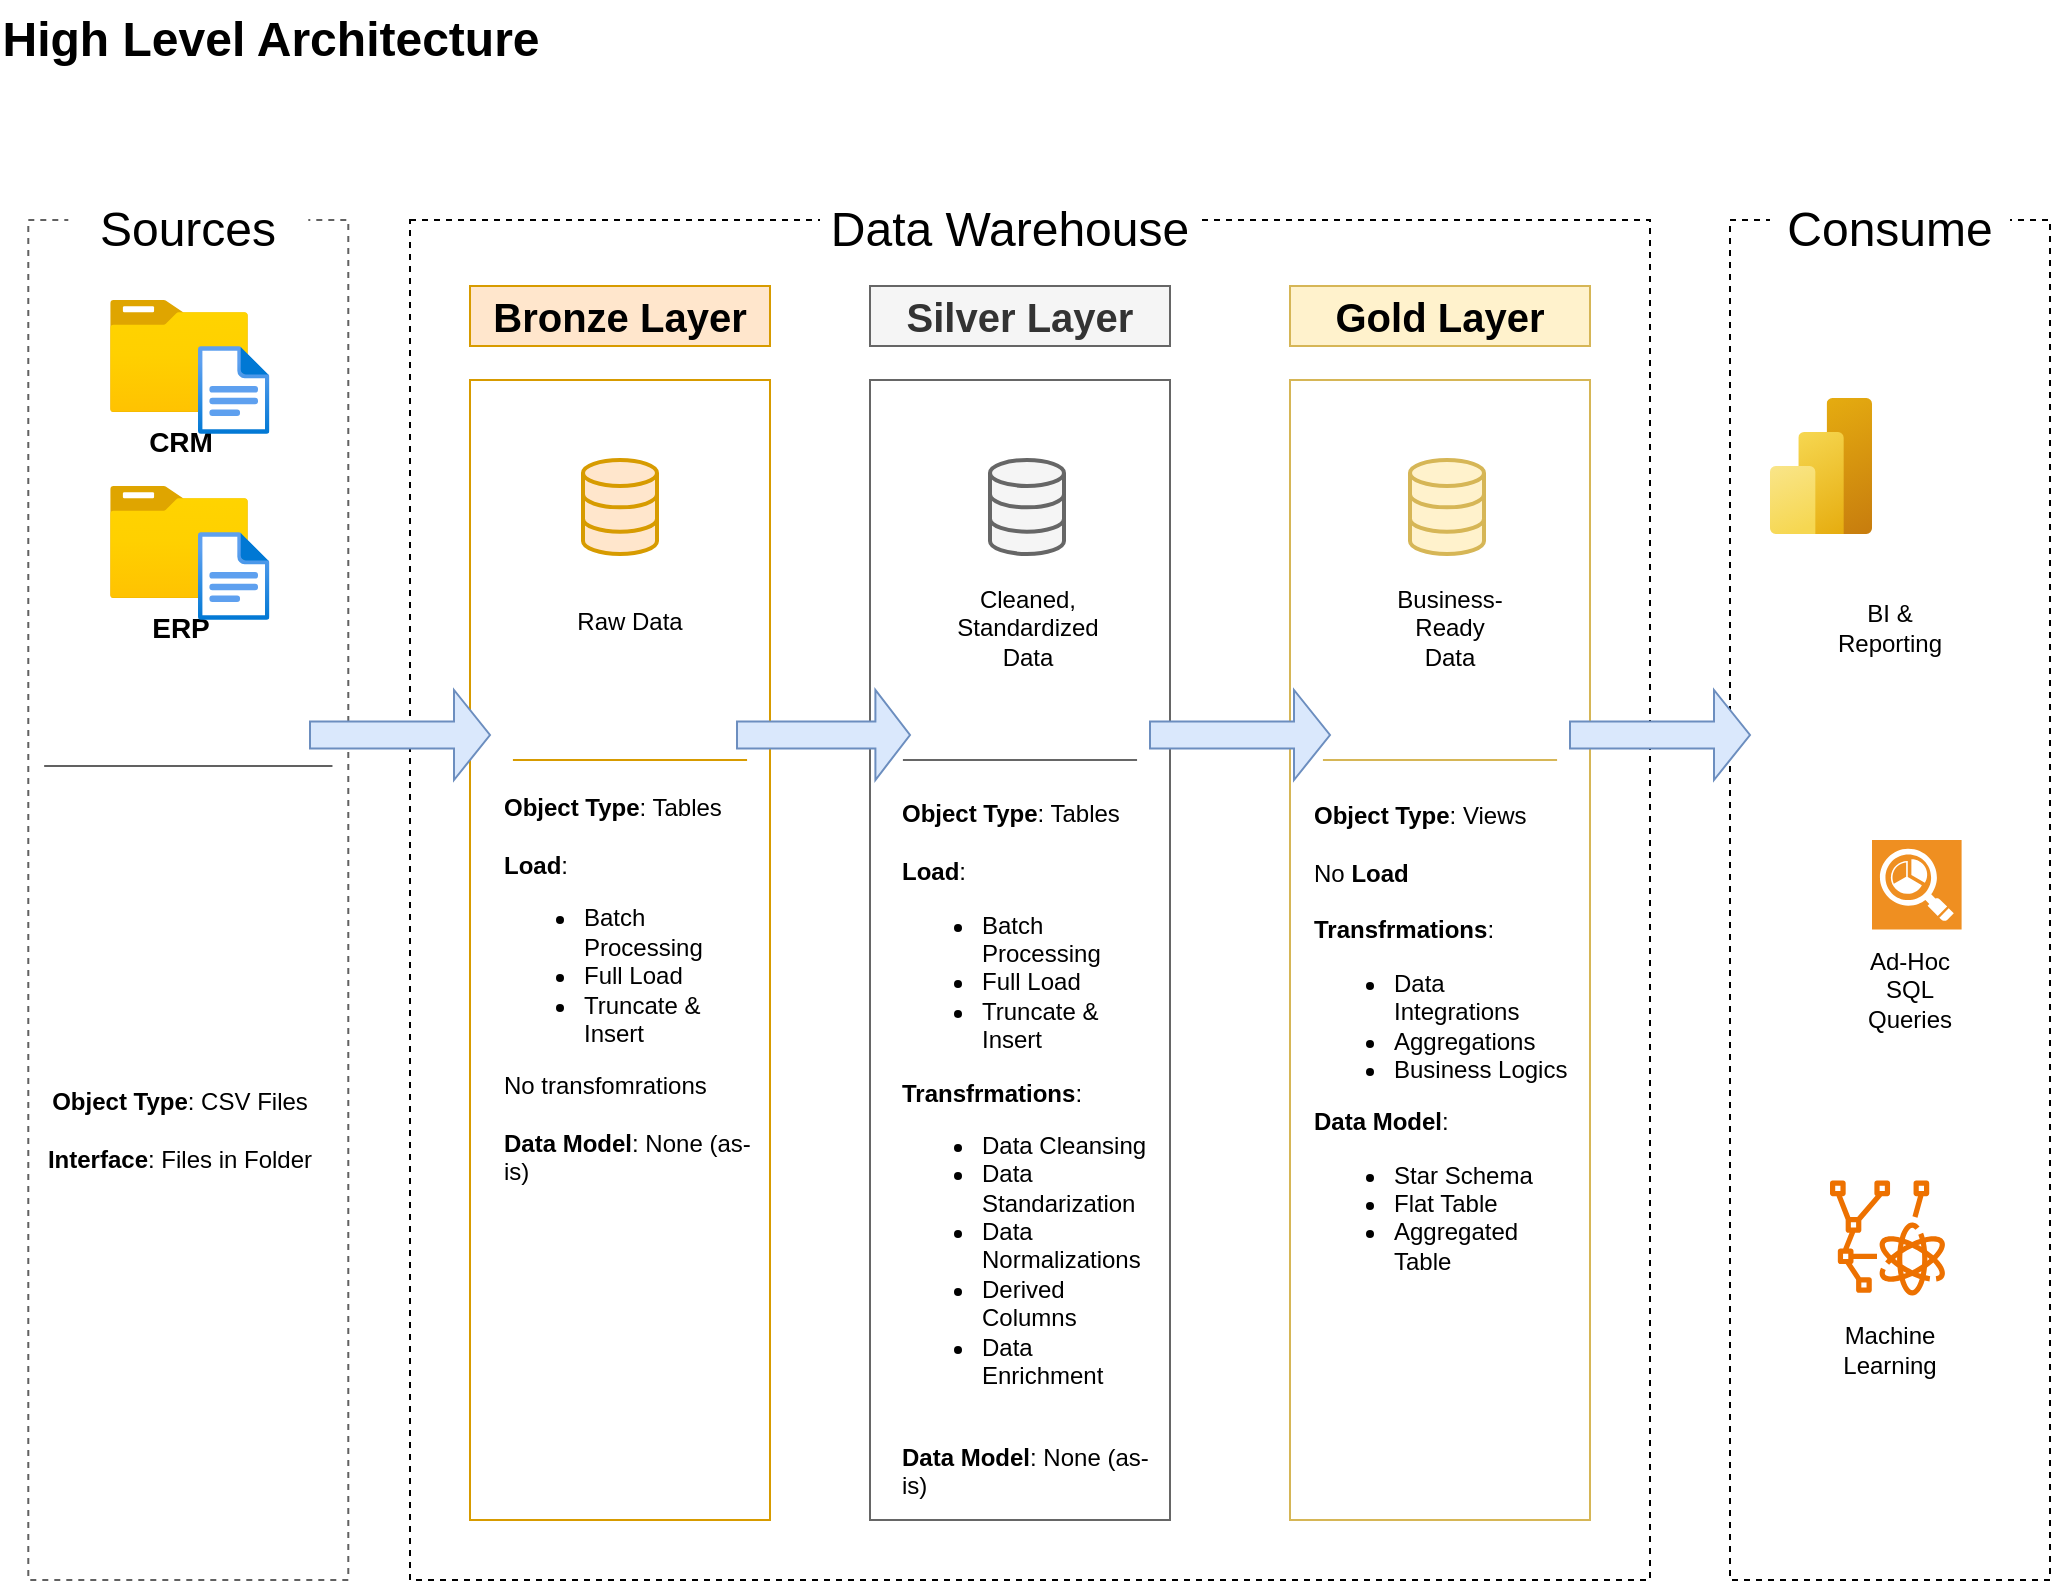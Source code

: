 <mxfile version="26.2.2">
  <diagram name="Page-1" id="QCES-tkSD1Wiy6Soiq-c">
    <mxGraphModel dx="1285" dy="1168" grid="1" gridSize="10" guides="1" tooltips="1" connect="1" arrows="1" fold="1" page="1" pageScale="1" pageWidth="1100" pageHeight="850" background="#FFFFFF" math="0" shadow="0">
      <root>
        <mxCell id="0" />
        <mxCell id="1" parent="0" />
        <mxCell id="1-Ekv07ppmkSYtk2bnCQ-3" value="" style="rounded=0;whiteSpace=wrap;html=1;fillColor=none;dashed=1;strokeColor=light-dark(#616161, #ededed);" vertex="1" parent="1">
          <mxGeometry x="59.15" y="130" width="160" height="680" as="geometry" />
        </mxCell>
        <mxCell id="1-Ekv07ppmkSYtk2bnCQ-4" value="Sources" style="rounded=0;whiteSpace=wrap;html=1;strokeColor=none;fillColor=default;fontSize=24;" vertex="1" parent="1">
          <mxGeometry x="79.15" y="120" width="120" height="30" as="geometry" />
        </mxCell>
        <mxCell id="1-Ekv07ppmkSYtk2bnCQ-5" value="" style="rounded=0;whiteSpace=wrap;html=1;fillColor=none;dashed=1;strokeColor=light-dark(#000000,#717171);" vertex="1" parent="1">
          <mxGeometry x="250" y="130" width="620" height="680" as="geometry" />
        </mxCell>
        <mxCell id="1-Ekv07ppmkSYtk2bnCQ-6" value="High Level Architecture" style="text;strokeColor=none;fillColor=none;html=1;fontSize=24;fontStyle=1;verticalAlign=middle;align=center;" vertex="1" parent="1">
          <mxGeometry x="130" y="20" width="100" height="40" as="geometry" />
        </mxCell>
        <mxCell id="1-Ekv07ppmkSYtk2bnCQ-7" value="Data Warehouse" style="rounded=0;whiteSpace=wrap;html=1;strokeColor=none;fillColor=default;fontSize=24;" vertex="1" parent="1">
          <mxGeometry x="455" y="120" width="190" height="30" as="geometry" />
        </mxCell>
        <mxCell id="1-Ekv07ppmkSYtk2bnCQ-9" value="" style="rounded=0;whiteSpace=wrap;html=1;fillColor=none;dashed=1;strokeColor=light-dark(#000000,#717171);" vertex="1" parent="1">
          <mxGeometry x="910" y="130" width="160" height="680" as="geometry" />
        </mxCell>
        <mxCell id="1-Ekv07ppmkSYtk2bnCQ-10" value="Consume" style="rounded=0;whiteSpace=wrap;html=1;strokeColor=none;fillColor=default;fontSize=24;" vertex="1" parent="1">
          <mxGeometry x="930" y="120" width="120" height="30" as="geometry" />
        </mxCell>
        <mxCell id="1-Ekv07ppmkSYtk2bnCQ-11" value="Bronze Layer" style="rounded=0;whiteSpace=wrap;html=1;fillColor=#ffe6cc;strokeColor=#d79b00;fontSize=20;fontStyle=1" vertex="1" parent="1">
          <mxGeometry x="280" y="163" width="150" height="30" as="geometry" />
        </mxCell>
        <mxCell id="1-Ekv07ppmkSYtk2bnCQ-12" value="" style="rounded=0;whiteSpace=wrap;html=1;fillColor=none;strokeColor=#d79b00;fontSize=20;" vertex="1" parent="1">
          <mxGeometry x="280" y="210" width="150" height="570" as="geometry" />
        </mxCell>
        <mxCell id="1-Ekv07ppmkSYtk2bnCQ-13" value="Silver Layer" style="rounded=0;whiteSpace=wrap;html=1;fillColor=#f5f5f5;strokeColor=#666666;fontSize=20;fontColor=#333333;fontStyle=1" vertex="1" parent="1">
          <mxGeometry x="480" y="163" width="150" height="30" as="geometry" />
        </mxCell>
        <mxCell id="1-Ekv07ppmkSYtk2bnCQ-14" value="" style="rounded=0;whiteSpace=wrap;html=1;fillColor=none;strokeColor=#666666;fontSize=20;fontColor=#333333;" vertex="1" parent="1">
          <mxGeometry x="480" y="210" width="150" height="570" as="geometry" />
        </mxCell>
        <mxCell id="1-Ekv07ppmkSYtk2bnCQ-15" value="Gold Layer" style="rounded=0;whiteSpace=wrap;html=1;fillColor=#fff2cc;strokeColor=#d6b656;fontSize=20;fontStyle=1" vertex="1" parent="1">
          <mxGeometry x="690" y="163" width="150" height="30" as="geometry" />
        </mxCell>
        <mxCell id="1-Ekv07ppmkSYtk2bnCQ-16" value="" style="rounded=0;whiteSpace=wrap;html=1;fillColor=none;strokeColor=#d6b656;fontSize=20;" vertex="1" parent="1">
          <mxGeometry x="690" y="210" width="150" height="570" as="geometry" />
        </mxCell>
        <mxCell id="1-Ekv07ppmkSYtk2bnCQ-17" value="&lt;b&gt;&lt;font style=&quot;font-size: 14px;&quot;&gt;CRM&lt;/font&gt;&lt;/b&gt;" style="image;aspect=fixed;html=1;points=[];align=center;fontSize=12;image=img/lib/azure2/general/Folder_Blank.svg;" vertex="1" parent="1">
          <mxGeometry x="100" y="170" width="69" height="56.0" as="geometry" />
        </mxCell>
        <mxCell id="1-Ekv07ppmkSYtk2bnCQ-18" value="" style="image;aspect=fixed;html=1;points=[];align=center;fontSize=12;image=img/lib/azure2/general/File.svg;" vertex="1" parent="1">
          <mxGeometry x="144" y="193" width="35.71" height="44" as="geometry" />
        </mxCell>
        <mxCell id="1-Ekv07ppmkSYtk2bnCQ-21" value="&lt;b&gt;&lt;font style=&quot;font-size: 14px;&quot;&gt;ERP&lt;/font&gt;&lt;/b&gt;" style="image;aspect=fixed;html=1;points=[];align=center;fontSize=12;image=img/lib/azure2/general/Folder_Blank.svg;" vertex="1" parent="1">
          <mxGeometry x="100" y="263" width="69" height="56.0" as="geometry" />
        </mxCell>
        <mxCell id="1-Ekv07ppmkSYtk2bnCQ-22" value="" style="image;aspect=fixed;html=1;points=[];align=center;fontSize=12;image=img/lib/azure2/general/File.svg;" vertex="1" parent="1">
          <mxGeometry x="144" y="286" width="35.71" height="44" as="geometry" />
        </mxCell>
        <mxCell id="1-Ekv07ppmkSYtk2bnCQ-24" value="" style="endArrow=none;html=1;rounded=0;strokeColor=light-dark(#616161, #ededed);" edge="1" parent="1">
          <mxGeometry width="50" height="50" relative="1" as="geometry">
            <mxPoint x="211.23" y="403" as="sourcePoint" />
            <mxPoint x="67.08" y="403" as="targetPoint" />
          </mxGeometry>
        </mxCell>
        <mxCell id="1-Ekv07ppmkSYtk2bnCQ-25" value="&lt;b&gt;Object Type&lt;/b&gt;: CSV Files&lt;div&gt;&lt;br&gt;&lt;/div&gt;&lt;div&gt;&lt;b&gt;Interface&lt;/b&gt;: Files in Folder&lt;/div&gt;" style="text;html=1;align=center;verticalAlign=middle;whiteSpace=wrap;rounded=0;" vertex="1" parent="1">
          <mxGeometry x="64.5" y="570" width="140" height="30" as="geometry" />
        </mxCell>
        <mxCell id="1-Ekv07ppmkSYtk2bnCQ-26" value="" style="html=1;verticalLabelPosition=bottom;align=center;labelBackgroundColor=#ffffff;verticalAlign=top;strokeWidth=2;strokeColor=#d79b00;shadow=0;dashed=0;shape=mxgraph.ios7.icons.data;fillColor=#ffe6cc;" vertex="1" parent="1">
          <mxGeometry x="336.5" y="250" width="37" height="47" as="geometry" />
        </mxCell>
        <mxCell id="1-Ekv07ppmkSYtk2bnCQ-27" value="" style="html=1;verticalLabelPosition=bottom;align=center;labelBackgroundColor=#ffffff;verticalAlign=top;strokeWidth=2;strokeColor=#666666;shadow=0;dashed=0;shape=mxgraph.ios7.icons.data;fillColor=#f5f5f5;fontColor=#333333;" vertex="1" parent="1">
          <mxGeometry x="540" y="250" width="37" height="47" as="geometry" />
        </mxCell>
        <mxCell id="1-Ekv07ppmkSYtk2bnCQ-28" value="" style="html=1;verticalLabelPosition=bottom;align=center;labelBackgroundColor=#ffffff;verticalAlign=top;strokeWidth=2;strokeColor=#d6b656;shadow=0;dashed=0;shape=mxgraph.ios7.icons.data;fillColor=#fff2cc;" vertex="1" parent="1">
          <mxGeometry x="750" y="250" width="37" height="47" as="geometry" />
        </mxCell>
        <mxCell id="1-Ekv07ppmkSYtk2bnCQ-29" value="" style="shape=singleArrow;whiteSpace=wrap;html=1;fillColor=#dae8fc;strokeColor=#6c8ebf;" vertex="1" parent="1">
          <mxGeometry x="200" y="365" width="90" height="45" as="geometry" />
        </mxCell>
        <mxCell id="1-Ekv07ppmkSYtk2bnCQ-30" value="" style="shape=singleArrow;whiteSpace=wrap;html=1;fillColor=#dae8fc;strokeColor=#6c8ebf;" vertex="1" parent="1">
          <mxGeometry x="413.5" y="365" width="86.5" height="45" as="geometry" />
        </mxCell>
        <mxCell id="1-Ekv07ppmkSYtk2bnCQ-32" value="" style="shape=singleArrow;whiteSpace=wrap;html=1;fillColor=#dae8fc;strokeColor=#6c8ebf;" vertex="1" parent="1">
          <mxGeometry x="620" y="365" width="90" height="45" as="geometry" />
        </mxCell>
        <mxCell id="1-Ekv07ppmkSYtk2bnCQ-34" value="" style="shape=singleArrow;whiteSpace=wrap;html=1;fillColor=#dae8fc;strokeColor=#6c8ebf;" vertex="1" parent="1">
          <mxGeometry x="830" y="365" width="90" height="45" as="geometry" />
        </mxCell>
        <mxCell id="1-Ekv07ppmkSYtk2bnCQ-35" value="Raw Data" style="text;html=1;align=center;verticalAlign=middle;whiteSpace=wrap;rounded=0;" vertex="1" parent="1">
          <mxGeometry x="330" y="316" width="60" height="30" as="geometry" />
        </mxCell>
        <mxCell id="1-Ekv07ppmkSYtk2bnCQ-36" value="Cleaned, Standardized Data" style="text;html=1;align=center;verticalAlign=middle;whiteSpace=wrap;rounded=0;" vertex="1" parent="1">
          <mxGeometry x="528.5" y="319" width="60" height="30" as="geometry" />
        </mxCell>
        <mxCell id="1-Ekv07ppmkSYtk2bnCQ-37" value="Business-Ready Data" style="text;html=1;align=center;verticalAlign=middle;whiteSpace=wrap;rounded=0;" vertex="1" parent="1">
          <mxGeometry x="740" y="319" width="60" height="30" as="geometry" />
        </mxCell>
        <mxCell id="1-Ekv07ppmkSYtk2bnCQ-38" value="" style="endArrow=none;html=1;rounded=0;strokeColor=#d79b00;fillColor=#ffe6cc;" edge="1" parent="1">
          <mxGeometry width="50" height="50" relative="1" as="geometry">
            <mxPoint x="418.53" y="400" as="sourcePoint" />
            <mxPoint x="301.46" y="400" as="targetPoint" />
          </mxGeometry>
        </mxCell>
        <mxCell id="1-Ekv07ppmkSYtk2bnCQ-39" value="" style="endArrow=none;html=1;rounded=0;strokeColor=#666666;fillColor=#f5f5f5;" edge="1" parent="1">
          <mxGeometry width="50" height="50" relative="1" as="geometry">
            <mxPoint x="613.53" y="400.0" as="sourcePoint" />
            <mxPoint x="496.46" y="400.0" as="targetPoint" />
          </mxGeometry>
        </mxCell>
        <mxCell id="1-Ekv07ppmkSYtk2bnCQ-40" value="" style="endArrow=none;html=1;rounded=0;strokeColor=#d6b656;fillColor=#fff2cc;" edge="1" parent="1">
          <mxGeometry width="50" height="50" relative="1" as="geometry">
            <mxPoint x="823.54" y="400" as="sourcePoint" />
            <mxPoint x="706.47" y="400" as="targetPoint" />
          </mxGeometry>
        </mxCell>
        <mxCell id="1-Ekv07ppmkSYtk2bnCQ-43" value="&lt;b&gt;Object Type&lt;/b&gt;: Tables&lt;div&gt;&lt;br&gt;&lt;/div&gt;&lt;div&gt;&lt;b&gt;Load&lt;/b&gt;:&lt;/div&gt;&lt;div&gt;&lt;ul&gt;&lt;li&gt;Batch Processing&lt;/li&gt;&lt;li&gt;Full Load&lt;/li&gt;&lt;li&gt;Truncate &amp;amp; Insert&lt;/li&gt;&lt;/ul&gt;&lt;div&gt;No transfomrations&lt;/div&gt;&lt;/div&gt;&lt;div&gt;&lt;br&gt;&lt;/div&gt;&lt;div&gt;&lt;b&gt;Data Model&lt;/b&gt;: None (as-is)&lt;/div&gt;" style="text;html=1;align=left;verticalAlign=middle;whiteSpace=wrap;rounded=0;" vertex="1" parent="1">
          <mxGeometry x="295" y="500" width="130" height="30" as="geometry" />
        </mxCell>
        <mxCell id="1-Ekv07ppmkSYtk2bnCQ-45" value="&lt;b&gt;Object Type&lt;/b&gt;: Tables&lt;div&gt;&lt;br&gt;&lt;/div&gt;&lt;div&gt;&lt;b&gt;Load&lt;/b&gt;:&lt;/div&gt;&lt;div&gt;&lt;ul&gt;&lt;li&gt;Batch Processing&lt;/li&gt;&lt;li&gt;Full Load&lt;/li&gt;&lt;li&gt;Truncate &amp;amp; Insert&lt;/li&gt;&lt;/ul&gt;&lt;div&gt;&lt;b&gt;Transfrmations&lt;/b&gt;:&lt;/div&gt;&lt;/div&gt;&lt;div&gt;&lt;ul&gt;&lt;li&gt;Data Cleansing&lt;/li&gt;&lt;li&gt;Data Standarization&lt;/li&gt;&lt;li&gt;Data Normalizations&lt;/li&gt;&lt;li&gt;Derived Columns&lt;/li&gt;&lt;li&gt;Data Enrichment&lt;/li&gt;&lt;/ul&gt;&lt;/div&gt;&lt;div&gt;&lt;br&gt;&lt;/div&gt;&lt;div&gt;&lt;b&gt;Data Model&lt;/b&gt;: None (as-is)&lt;/div&gt;" style="text;html=1;align=left;verticalAlign=middle;whiteSpace=wrap;rounded=0;" vertex="1" parent="1">
          <mxGeometry x="493.5" y="580" width="130" height="30" as="geometry" />
        </mxCell>
        <mxCell id="1-Ekv07ppmkSYtk2bnCQ-46" value="&lt;b&gt;Object Type&lt;/b&gt;: Views&lt;div&gt;&lt;br&gt;&lt;/div&gt;&lt;div&gt;No &lt;b&gt;Load&lt;/b&gt;&lt;/div&gt;&lt;div&gt;&lt;b&gt;&lt;br&gt;&lt;/b&gt;&lt;/div&gt;&lt;div&gt;&lt;div&gt;&lt;b&gt;Transfrmations&lt;/b&gt;:&lt;/div&gt;&lt;div&gt;&lt;ul&gt;&lt;li&gt;Data Integrations&lt;/li&gt;&lt;li&gt;Aggregations&lt;/li&gt;&lt;li&gt;Business Logics&lt;/li&gt;&lt;/ul&gt;&lt;/div&gt;&lt;div&gt;&lt;b style=&quot;background-color: transparent; color: light-dark(rgb(0, 0, 0), rgb(255, 255, 255));&quot;&gt;Data Model&lt;/b&gt;&lt;span style=&quot;background-color: transparent; color: light-dark(rgb(0, 0, 0), rgb(255, 255, 255));&quot;&gt;:&lt;/span&gt;&lt;/div&gt;&lt;/div&gt;&lt;div&gt;&lt;ul&gt;&lt;li&gt;&lt;span style=&quot;background-color: transparent; color: light-dark(rgb(0, 0, 0), rgb(255, 255, 255));&quot;&gt;Star Schema&lt;/span&gt;&lt;/li&gt;&lt;li&gt;Flat Table&lt;/li&gt;&lt;li&gt;Aggregated Table&lt;/li&gt;&lt;/ul&gt;&lt;/div&gt;" style="text;html=1;align=left;verticalAlign=middle;whiteSpace=wrap;rounded=0;" vertex="1" parent="1">
          <mxGeometry x="700" y="530" width="130" height="30" as="geometry" />
        </mxCell>
        <mxCell id="1-Ekv07ppmkSYtk2bnCQ-48" value="" style="image;aspect=fixed;html=1;points=[];align=center;fontSize=12;image=img/lib/azure2/analytics/Power_BI_Embedded.svg;" vertex="1" parent="1">
          <mxGeometry x="930" y="219" width="51" height="68" as="geometry" />
        </mxCell>
        <mxCell id="1-Ekv07ppmkSYtk2bnCQ-49" value="" style="shape=image;verticalLabelPosition=bottom;labelBackgroundColor=default;verticalAlign=top;aspect=fixed;imageAspect=0;image=https://b-new.be/wp-content/uploads/2020/07/TB.png;" vertex="1" parent="1">
          <mxGeometry x="950" y="210" width="123.64" height="85" as="geometry" />
        </mxCell>
        <mxCell id="1-Ekv07ppmkSYtk2bnCQ-50" value="BI &amp;amp; Reporting" style="text;html=1;align=center;verticalAlign=middle;whiteSpace=wrap;rounded=0;" vertex="1" parent="1">
          <mxGeometry x="960" y="319" width="60" height="30" as="geometry" />
        </mxCell>
        <mxCell id="1-Ekv07ppmkSYtk2bnCQ-51" value="Ad-Hoc SQL Queries" style="text;html=1;align=center;verticalAlign=middle;whiteSpace=wrap;rounded=0;" vertex="1" parent="1">
          <mxGeometry x="970" y="500" width="60" height="30" as="geometry" />
        </mxCell>
        <mxCell id="1-Ekv07ppmkSYtk2bnCQ-52" value="Machine Learning" style="text;html=1;align=center;verticalAlign=middle;whiteSpace=wrap;rounded=0;" vertex="1" parent="1">
          <mxGeometry x="960" y="680" width="60" height="30" as="geometry" />
        </mxCell>
        <mxCell id="1-Ekv07ppmkSYtk2bnCQ-55" value="" style="shadow=0;dashed=0;html=1;strokeColor=none;fillColor=#EF8F21;labelPosition=center;verticalLabelPosition=bottom;verticalAlign=top;align=center;outlineConnect=0;shape=mxgraph.veeam.reporting;" vertex="1" parent="1">
          <mxGeometry x="981" y="440" width="44.8" height="44.8" as="geometry" />
        </mxCell>
        <mxCell id="1-Ekv07ppmkSYtk2bnCQ-56" value="" style="sketch=0;outlineConnect=0;fontColor=#232F3E;gradientColor=none;fillColor=#ED7100;strokeColor=none;dashed=0;verticalLabelPosition=bottom;verticalAlign=top;align=center;html=1;fontSize=12;fontStyle=0;aspect=fixed;pointerEvents=1;shape=mxgraph.aws4.braket_tensor_network;" vertex="1" parent="1">
          <mxGeometry x="960" y="610" width="58" height="58" as="geometry" />
        </mxCell>
        <mxCell id="1-Ekv07ppmkSYtk2bnCQ-57" style="edgeStyle=orthogonalEdgeStyle;rounded=0;orthogonalLoop=1;jettySize=auto;html=1;exitX=0.5;exitY=1;exitDx=0;exitDy=0;" edge="1" parent="1" source="1-Ekv07ppmkSYtk2bnCQ-43" target="1-Ekv07ppmkSYtk2bnCQ-43">
          <mxGeometry relative="1" as="geometry" />
        </mxCell>
        <mxCell id="1-Ekv07ppmkSYtk2bnCQ-58" value="" style="shape=image;verticalLabelPosition=bottom;labelBackgroundColor=default;verticalAlign=top;aspect=fixed;imageAspect=0;image=https://meroxa.com/static/62ac6ff8f99135c7632c4fae2de9182f/sqlserver-logo.svg;" vertex="1" parent="1">
          <mxGeometry x="250" y="90" width="157.38" height="40" as="geometry" />
        </mxCell>
      </root>
    </mxGraphModel>
  </diagram>
</mxfile>
